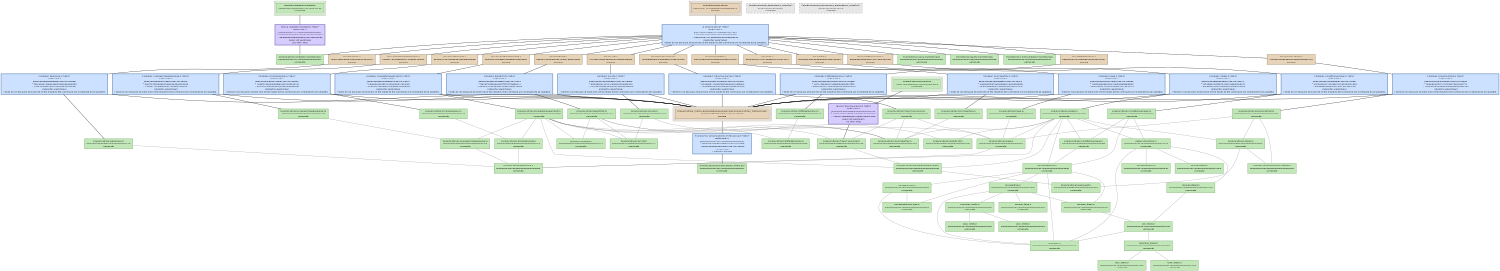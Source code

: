 digraph DreamCatcherCLI {
   size = "10.000000,8.500000";
   concentrate = false;

   node [ shape = box, style = filled, color = "0.3 0.5 0.6", fillcolor = "0.3 0.2 0.9", fontname = "Monaco", fontsize = "9" ];
   n00001 [ label = "Default/DreamCatcher\n6656cd7971216b836e452354d8d49a70\nMissing", color = "0.1 0.5 0.5", fillcolor = "0.1 0.2 0.9", peripheries = 3 ];
   n00002 [ label = "Default/AGRegex.framework\n394ea945c6fe950a9691091460c3d798\nUpToDate", peripheries = 3 ];
   n00003 [ label = "DreamCatcher/AGRegex.framework[C]\n000000004375f11a00000000000000cc\nUpToDate" ];
   n00004 [ label = "Default/TidyHTMLParser.h\n1d203135f5eb8002c7d29cc2635c43c8\nUpToDate", peripheries = 3 ];
   n00005 [ label = "DreamCatcher/TidyHTMLParser.h\n0000000044450dd800000000000001be\nUpToDate" ];
   n00006 [ label = "ppc/DreamCatcher.o\n13b4a9c453b59e69764b0484aad401e7\nMissing", color = "0.1 0.5 0.5", fillcolor = "0.1 0.2 0.9" ];
   n00007 [ label = "DreamCatcher/DreamCatcher_Prefix.pch\n0000000043e7950100000000000000a6\nUpToDate" ];
   n00008 [ label = "DreamCatcher_Prefix-cglocjjsojxtpoahaohalqrcadsr/DreamCatcher_Prefix.pch.gch\na6ea7562ef03952cb6b123e1c61ce829\nMissing", color = "0.1 0.5 0.5", fillcolor = "0.1 0.2 0.9", peripheries = 3 ];
   n00009 [ label = "DreamCatcher/DreamCatcher.m\n00000000437812430000000000000a9d\nUpToDate" ];
   n00010 [ label = "ppc/Page.o\nb05536842101f415abde275c1b910221\nMissing", color = "0.1 0.5 0.5", fillcolor = "0.1 0.2 0.9" ];
   n00011 [ label = "DreamCatcher/Page.m\n000000004308dd4100000000000001b5\nUpToDate" ];
   n00012 [ label = "ppc/Spider.o\n89c9880cf28632ddabda333f9e1e396a\nMissing", color = "0.1 0.5 0.5", fillcolor = "0.1 0.2 0.9" ];
   n00013 [ label = "DreamCatcher/Spider.m\n000000004471eb840000000000002496\nUpToDate" ];
   n00014 [ label = "ppc/DCProperties.o\n0081f94d660dc230bd393002eb1c62c6\nMissing", color = "0.1 0.5 0.5", fillcolor = "0.1 0.2 0.9" ];
   n00015 [ label = "DreamCatcher/DCProperties.m\n000000004470ccbf0000000000000438\nUpToDate" ];
   n00016 [ label = "ppc/ConditionVariable.o\n9b9ff5fe396f9560d17d71b3cf36d1ab\nMissing", color = "0.1 0.5 0.5", fillcolor = "0.1 0.2 0.9" ];
   n00017 [ label = "DreamCatcher/ConditionVariable.m\n000000004470a11e0000000000000928\nUpToDate" ];
   n00018 [ label = "ppc/Response.o\n19a677daf652b9723bc7f6e742b78441\nMissing", color = "0.1 0.5 0.5", fillcolor = "0.1 0.2 0.9" ];
   n00019 [ label = "DreamCatcher/Response.m\n000000004308dd410000000000000118\nUpToDate" ];
   n00020 [ label = "ppc/ErrorResponse.o\nb0328c77464789a838788ef2eb4f69fe\nMissing", color = "0.1 0.5 0.5", fillcolor = "0.1 0.2 0.9" ];
   n00021 [ label = "DreamCatcher/ErrorResponse.m\n000000004308dd3f00000000000001a8\nUpToDate" ];
   n00022 [ label = "ppc/FoundationWebClient.o\n52eca021b458fef180bd9be1dabcdba7\nMissing", color = "0.1 0.5 0.5", fillcolor = "0.1 0.2 0.9" ];
   n00023 [ label = "DreamCatcher/FoundationWebClient.m\n00000000444874320000000000003f9d\nUpToDate" ];
   n00024 [ label = "ppc/UnknownTypeResponse.o\n160d811b1f09eb306c147ddf5279d2ac\nMissing", color = "0.1 0.5 0.5", fillcolor = "0.1 0.2 0.9" ];
   n00025 [ label = "DreamCatcher/UnknownTypeResponse.m\n000000004308dd4200000000000001f8\nUpToDate" ];
   n00026 [ label = "ppc/RobotsTxt.o\n5b6b9a1c5e0ae3456144d419bdc7806b\nMissing", color = "0.1 0.5 0.5", fillcolor = "0.1 0.2 0.9" ];
   n00027 [ label = "DreamCatcher/RobotsTxt.m\n000000004339705100000000000013c2\nUpToDate" ];
   n00028 [ label = "ppc/DCUtil.o\n1a1ced074d4838a6636184be86f38858\nMissing", color = "0.1 0.5 0.5", fillcolor = "0.1 0.2 0.9" ];
   n00029 [ label = "DreamCatcher/DCUtil.m\n0000000043274f77000000000000033e\nUpToDate" ];
   n00030 [ label = "ppc/EntityReference.o\ned9c6a8a72218f636d678a343e074291\nMissing", color = "0.1 0.5 0.5", fillcolor = "0.1 0.2 0.9" ];
   n00031 [ label = "DreamCatcher/EntityReference.m\n000000004308dd3f00000000000055cb\nUpToDate" ];
   n00032 [ label = "ppc/TidyHTMLParser.o\n13a9deb3b80c42e3ebebf144de733435\nMissing", color = "0.1 0.5 0.5", fillcolor = "0.1 0.2 0.9" ];
   n00033 [ label = "DreamCatcher/TidyHTMLParser.m\n000000004470a2c20000000000000cfa\nUpToDate" ];
   n00034 [ label = "Frameworks/Cocoa.framework[C]\n0000000042a51d7b00000000000000cc\nUpToDate" ];
   n00035 [ label = "Frameworks/Quartz.framework[C]\n0000000042a51d8700000000000000ee\nUpToDate" ];
   n00036 [ label = "Frameworks/CoreFoundation.framework[C]\n0000000042a51d7900000000000000cc\nUpToDate" ];
   n00037 [ label = "<postprocessing_dependency_collector>\nffffffffffffffffffffffffffffffff\nUnknown", color = "0.0 0.0 0.5", fillcolor = "0.0 0.0 0.9", style = "filled,dashed" ];
   n00038 [ label = "<postprocessing_permissions_dependency_collector>\nffffffffffffffffffffffffffffffff\nUnknown", color = "0.0 0.0 0.5", fillcolor = "0.0 0.0 0.9", style = "filled,dashed" ];
   n00039 [ label = "DreamCatcher/Spider.h\n000000004308dd41000000000000060a\nUpToDate" ];
   n00040 [ label = "DreamCatcher/Page.h\n000000004308dd4100000000000000c6\nUpToDate" ];
   n00041 [ label = "DreamCatcher/ProgressListener.h\n0000000043e795d40000000000000092\nUpToDate" ];
   n00042 [ label = "DreamCatcher/WebClient.h\n000000004308dd420000000000000264\nUpToDate" ];
   n00043 [ label = "DreamCatcher/Response.h\n0000000043e7955b0000000000000089\nUpToDate" ];
   n00044 [ label = "DreamCatcher/ConditionVariable.h\n000000004308dd3e00000000000004fa\nUpToDate" ];
   n00045 [ label = "DreamCatcher/FoundationWebClient.h\n0000000044450f2e000000000000049c\nUpToDate" ];
   n00046 [ label = "DreamCatcher/RobotsTxt.h\n000000004308dd410000000000000298\nUpToDate" ];
   n00047 [ label = "DreamCatcher/DCProperties.h\n000000004308dd3e000000000000010d\nUpToDate" ];
   n00048 [ label = "libkern/OSAtomic.h\n0000000042a51e3a0000000000001a14\nUpToDate" ];
   n00049 [ label = "include/pthread.h\n0000000042a51e3b00000000000038d4\nUpToDate" ];
   n00050 [ label = "include/_types.h\n0000000042a51e38000000000000063a\nUpToDate" ];
   n00051 [ label = "include/pthread_impl.h\n0000000042a51e3b0000000000000639\nUpToDate" ];
   n00052 [ label = "include/sched.h\n0000000042a51e3c000000000000055e\nUpToDate" ];
   n00053 [ label = "include/time.h\n0000000042a51e3c00000000000016dc\nUpToDate" ];
   n00054 [ label = "sys/cdefs.h\n0000000042a51e3c0000000000003314\nUpToDate" ];
   n00055 [ label = "sys/_types.h\n0000000042a51e3c0000000000001f2d\nUpToDate" ];
   n00056 [ label = "machine/_types.h\n0000000042a51e3a00000000000004b5\nUpToDate" ];
   n00057 [ label = "ppc/_types.h\n0000000042a51e3b000000000000100c\nUpToDate" ];
   n00058 [ label = "i386/_types.h\n0000000042a51e3a000000000000100f\nUpToDate" ];
   n00059 [ label = "machine/_limits.h\n0000000042a51e3a00000000000004b5\nUpToDate" ];
   n00060 [ label = "xlocale/_time.h\n0000000042a51e3c000000000000053a\nUpToDate" ];
   n00061 [ label = "ppc/_limits.h\n0000000042a51e3b000000000000042a\nUpToDate" ];
   n00062 [ label = "i386/_limits.h\n0000000042a51e3a000000000000042d\nUpToDate" ];
   n00063 [ label = "include/stddef.h\n0000000042c4ae8d0000000000003193\nUpToDate" ];
   n00064 [ label = "include/stdint.h\n0000000042a51e3a0000000000001a59\nUpToDate" ];
   n00065 [ label = "include/stdbool.h\n0000000042a51e3d0000000000000640\nUpToDate" ];
   n00066 [ label = "DreamCatcher/ErrorResponse.h\n000000004308dd3f000000000000015a\nUpToDate" ];
   n00067 [ label = "Headers/AGRegex.h\n000000004471eb920000000000003113\nUpToDate" ];
   n00068 [ label = "DreamCatcher/UnknownTypeResponse.h\n000000004308dd42000000000000016d\nUpToDate" ];
   n00069 [ label = "DreamCatcher/EntityReference.h\n000000004308dd3f0000000000000089\nUpToDate" ];
   n00070 [ label = "DreamCatcher/DCUtil.h\n0000000043274bdf0000000000000112\nUpToDate" ];

   node [ shape = box, style = "filled,bold", color = "0.7 0.5 0.7", fillcolor = "0.7 0.2 1.0", fontname = "Monaco", fontsize = "9" ];
   c00001 [ label = "PBXCp AGRegex.framework <wt:2>\nwaitCount: 0\n000000004375f11a00000000000000cc\n^ 394ea945858b64109691091460c3d754\n= 394ea945c6fe950a9691091460c3d798\nDoesNotNeedToRun\n(no 'why' info)" ];
   c00002 [ label = "PBXCp TidyHTMLParser.h <wt:2>\nwaitCount: 0\n0000000044450dd800000000000001be\n^ 1d203135b1ae8ddac7d29cc2635c4276\n= 1d203135f5eb8002c7d29cc2635c43c8\nDoesNotNeedToRun\n(no 'why' info)" ];
   c00003 [ label = "CompileC DreamCatcher.o <wt:4>\nwaitCount: 0\na6ea7562ac94cf76b6b123e1c61ce695\n^ b55edca6ff21511fc0fa27656cc8e772\n= 13b4a9c453b59e69764b0484aad401e7\nIndirectlyNeedsToRun\nNeeds to run because at least one of the inputs to the command are scheduled to be updated.", color = "0.6 0.5 0.7", fillcolor = "0.6 0.2 1.0" ];
   c00004 [ label = "ProcessPCH DreamCatcher_Prefix.pch.gch <wt:3>\nwaitCount: 0\n0000000043e7950100000000000000a6\n^ a6ea7562ace4002db6b123e1c61ce88f\n= a6ea7562ef03952cb6b123e1c61ce829\nNeedsToRun\n1 output is missing", color = "0.6 0.5 0.7", fillcolor = "0.6 0.2 1.0" ];
   c00005 [ label = "CompileC Page.o <wt:4>\nwaitCount: 0\na6ea7562ace40077b6b123e1c61ce9d3\n^ 16bf43e68de5f4621d6f04bddd8debf2\n= b05536842101f415abde275c1b910221\nIndirectlyNeedsToRun\nNeeds to run because at least one of the inputs to the command are scheduled to be updated.", color = "0.6 0.5 0.7", fillcolor = "0.6 0.2 1.0" ];
   c00006 [ label = "CompileC Spider.o <wt:4>\nwaitCount: 0\na6ea7562efb989a4b6b123e1c61ce517\n^ 2f23fd6e1d3fbb791d6b10de5802dc7d\n= 89c9880cf28632ddabda333f9e1e396a\nIndirectlyNeedsToRun\nNeeds to run because at least one of the inputs to the command are scheduled to be updated.", color = "0.6 0.5 0.7", fillcolor = "0.6 0.2 1.0" ];
   c00007 [ label = "CompileC DCProperties.o <wt:4>\nwaitCount: 0\na6ea7562e87b84adb6b123e1c61ced1c\n^ a66b8c2f8e76469d0b8813e32d008fda\n= 0081f94d660dc230bd393002eb1c62c6\nIndirectlyNeedsToRun\nNeeds to run because at least one of the inputs to the command are scheduled to be updated.", color = "0.6 0.5 0.7", fillcolor = "0.6 0.2 1.0" ];
   c00008 [ label = "CompileC ConditionVariable.o <wt:4>\nwaitCount: 0\na6ea7562e81a59bbb6b123e1c61cc9fe\n^ 3d75809cd175ccdb67cc5252092a1855\n= 9b9ff5fe396f9560d17d71b3cf36d1ab\nIndirectlyNeedsToRun\nNeeds to run because at least one of the inputs to the command are scheduled to be updated.", color = "0.6 0.5 0.7", fillcolor = "0.6 0.2 1.0" ];
   c00009 [ label = "CompileC Response.o <wt:4>\nwaitCount: 0\na6ea7562efecdd36b6b123e1c61ce9b8\n^ bf4c02b819be64448d76d50684ab6df9\n= 19a677daf652b9723bc7f6e742b78441\nIndirectlyNeedsToRun\nNeeds to run because at least one of the inputs to the command are scheduled to be updated.", color = "0.6 0.5 0.7", fillcolor = "0.6 0.2 1.0" ];
   c00010 [ label = "CompileC ErrorResponse.o <wt:4>\nwaitCount: 0\na6ea7562ace40077b6b123e1c61ce852\n^ 16d8f915eaa389df8ec9ad132d5381ac\n= b0328c77464789a838788ef2eb4f69fe\nIndirectlyNeedsToRun\nNeeds to run because at least one of the inputs to the command are scheduled to be updated.", color = "0.6 0.5 0.7", fillcolor = "0.6 0.2 1.0" ];
   c00011 [ label = "CompileC FoundationWebClient.o <wt:4>\nwaitCount: 0\na6ea7562e8b704edb6b123e1c61ce7f7\n^ f406d5435ceffa1c360cb8001ca03c50\n= 52eca021b458fef180bd9be1dabcdba7\nIndirectlyNeedsToRun\nNeeds to run because at least one of the inputs to the command are scheduled to be updated.", color = "0.6 0.5 0.7", fillcolor = "0.6 0.2 1.0" ];
   c00012 [ label = "CompileC UnknownTypeResponse.o <wt:4>\nwaitCount: 0\na6ea7562ace40077b6b123e1c61ce835\n^ b0e7f479b3edeb47daa55e3e94653a99\n= 160d811b1f09eb306c147ddf5279d2ac\nIndirectlyNeedsToRun\nNeeds to run because at least one of the inputs to the command are scheduled to be updated.", color = "0.6 0.5 0.7", fillcolor = "0.6 0.2 1.0" ];
   c00013 [ label = "CompileC RobotsTxt.o <wt:4>\nwaitCount: 0\na6ea7562ab6c454fb6b123e1c61cc87f\n^ fd81ef7ef566a60ad7f5f7f87bdb4814\n= 5b6b9a1c5e0ae3456144d419bdc7806b\nIndirectlyNeedsToRun\nNeeds to run because at least one of the inputs to the command are scheduled to be updated.", color = "0.6 0.5 0.7", fillcolor = "0.6 0.2 1.0" ];
   c00014 [ label = "CompileC DCUtil.o <wt:4>\nwaitCount: 0\na6ea7562ac0b4cbab6b123e1c61ceb08\n^ bcf69865e143741cd5d0a75f40ef6350\n= 1a1ced074d4838a6636184be86f38858\nIndirectlyNeedsToRun\nNeeds to run because at least one of the inputs to the command are scheduled to be updated.", color = "0.6 0.5 0.7", fillcolor = "0.6 0.2 1.0" ];
   c00015 [ label = "CompileC EntityReference.o <wt:4>\nwaitCount: 0\na6ea7562ef03952cb6b123e1c61cbd6b\n^ 4b761fe89d221a4fdbd6a9d5f81bfffa\n= ed9c6a8a72218f636d678a343e074291\nIndirectlyNeedsToRun\nNeeds to run because at least one of the inputs to the command are scheduled to be updated.", color = "0.6 0.5 0.7", fillcolor = "0.6 0.2 1.0" ];
   c00016 [ label = "CompileC TidyHTMLParser.o <wt:4>\nwaitCount: 0\na6ea7562ab9c7d7eb6b123e1c61ce2d7\n^ b543abd113903f9d5d5ad2a5186fd6e2\n= 13a9deb3b80c42e3ebebf144de733435\nIndirectlyNeedsToRun\nNeeds to run because at least one of the inputs to the command are scheduled to be updated.", color = "0.6 0.5 0.7", fillcolor = "0.6 0.2 1.0" ];
   c00017 [ label = "Ld DreamCatcher <wt:4>\nwaitCount: 0\ne301024a1cabd01671b4e4aaf10c13c0\n^ 8557cf336d8abb951ff1c7fe29d889b0\n= 6656cd7971216b836e452354d8d49a70\nIndirectlyNeedsToRun\nNeeds to run because at least one of the inputs to the command are scheduled to be updated.", color = "0.6 0.5 0.7", fillcolor = "0.6 0.2 1.0" ];

   edge [ style = solid, color = black, arrowhead = none, arrowtail = normal ];
   n00001 -> { c00017 };
   n00002 -> { c00001 };
   n00004 -> { c00002 };
   n00006 -> { c00003 };
   n00008 -> { c00004 };
   n00010 -> { c00005 };
   n00012 -> { c00006 };
   n00014 -> { c00007 };
   n00016 -> { c00008 };
   n00018 -> { c00009 };
   n00020 -> { c00010 };
   n00022 -> { c00011 };
   n00024 -> { c00012 };
   n00026 -> { c00013 };
   n00028 -> { c00014 };
   n00030 -> { c00015 };
   n00032 -> { c00016 };
   c00001 -> { n00003 };
   c00002 -> { n00005 };
   c00003 -> { n00008 n00009 };
   c00004 -> { n00007 };
   c00005 -> { n00008 n00011 };
   c00006 -> { n00008 n00013 };
   c00007 -> { n00008 n00015 };
   c00008 -> { n00008 n00017 };
   c00009 -> { n00008 n00019 };
   c00010 -> { n00008 n00021 };
   c00011 -> { n00008 n00023 };
   c00012 -> { n00008 n00025 };
   c00013 -> { n00008 n00027 };
   c00014 -> { n00008 n00029 };
   c00015 -> { n00008 n00031 };
   c00016 -> { n00008 n00033 };
   c00017 -> { n00006 n00010 n00012 n00014 n00016 n00018 n00020 n00022 n00024 n00026 n00028 n00030 n00032 n00034 n00035 n00036 n00003 };

   edge [ style = solid, color = gray60, arrowhead = none, arrowtail = normal ];
   n00005 -> { n00045 };
   n00009 -> { n00039 n00040 n00041 };
   n00011 -> { n00040 };
   n00013 -> { n00039 n00044 n00043 n00040 n00045 n00046 n00047 n00048 n00049 };
   n00015 -> { n00047 };
   n00017 -> { n00044 n00048 n00049 };
   n00019 -> { n00043 };
   n00021 -> { n00066 };
   n00023 -> { n00045 n00067 n00066 n00068 n00040 n00047 n00069 n00070 n00005 };
   n00025 -> { n00068 };
   n00027 -> { n00046 n00067 n00047 n00070 };
   n00029 -> { n00070 n00047 };
   n00031 -> { n00069 };
   n00033 -> { n00005 n00047 n00040 };
   n00039 -> { n00042 n00041 };
   n00040 -> { n00043 };
   n00044 -> { n00049 };
   n00045 -> { n00042 };
   n00048 -> { n00063 n00054 n00064 n00065 };
   n00049 -> { n00050 n00051 n00052 n00053 n00054 };
   n00050 -> { n00055 };
   n00052 -> { n00051 n00054 };
   n00053 -> { n00050 n00059 n00054 n00060 };
   n00055 -> { n00054 n00056 };
   n00056 -> { n00057 n00058 };
   n00059 -> { n00061 n00062 };
   n00063 -> { n00055 };
   n00066 -> { n00043 };
   n00068 -> { n00043 };
}

